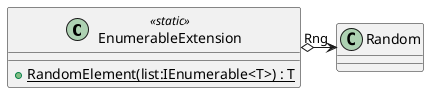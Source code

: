 @startuml
class EnumerableExtension <<static>> {
    + {static} RandomElement(list:IEnumerable<T>) : T
}
EnumerableExtension o-> "Rng" Random
@enduml
